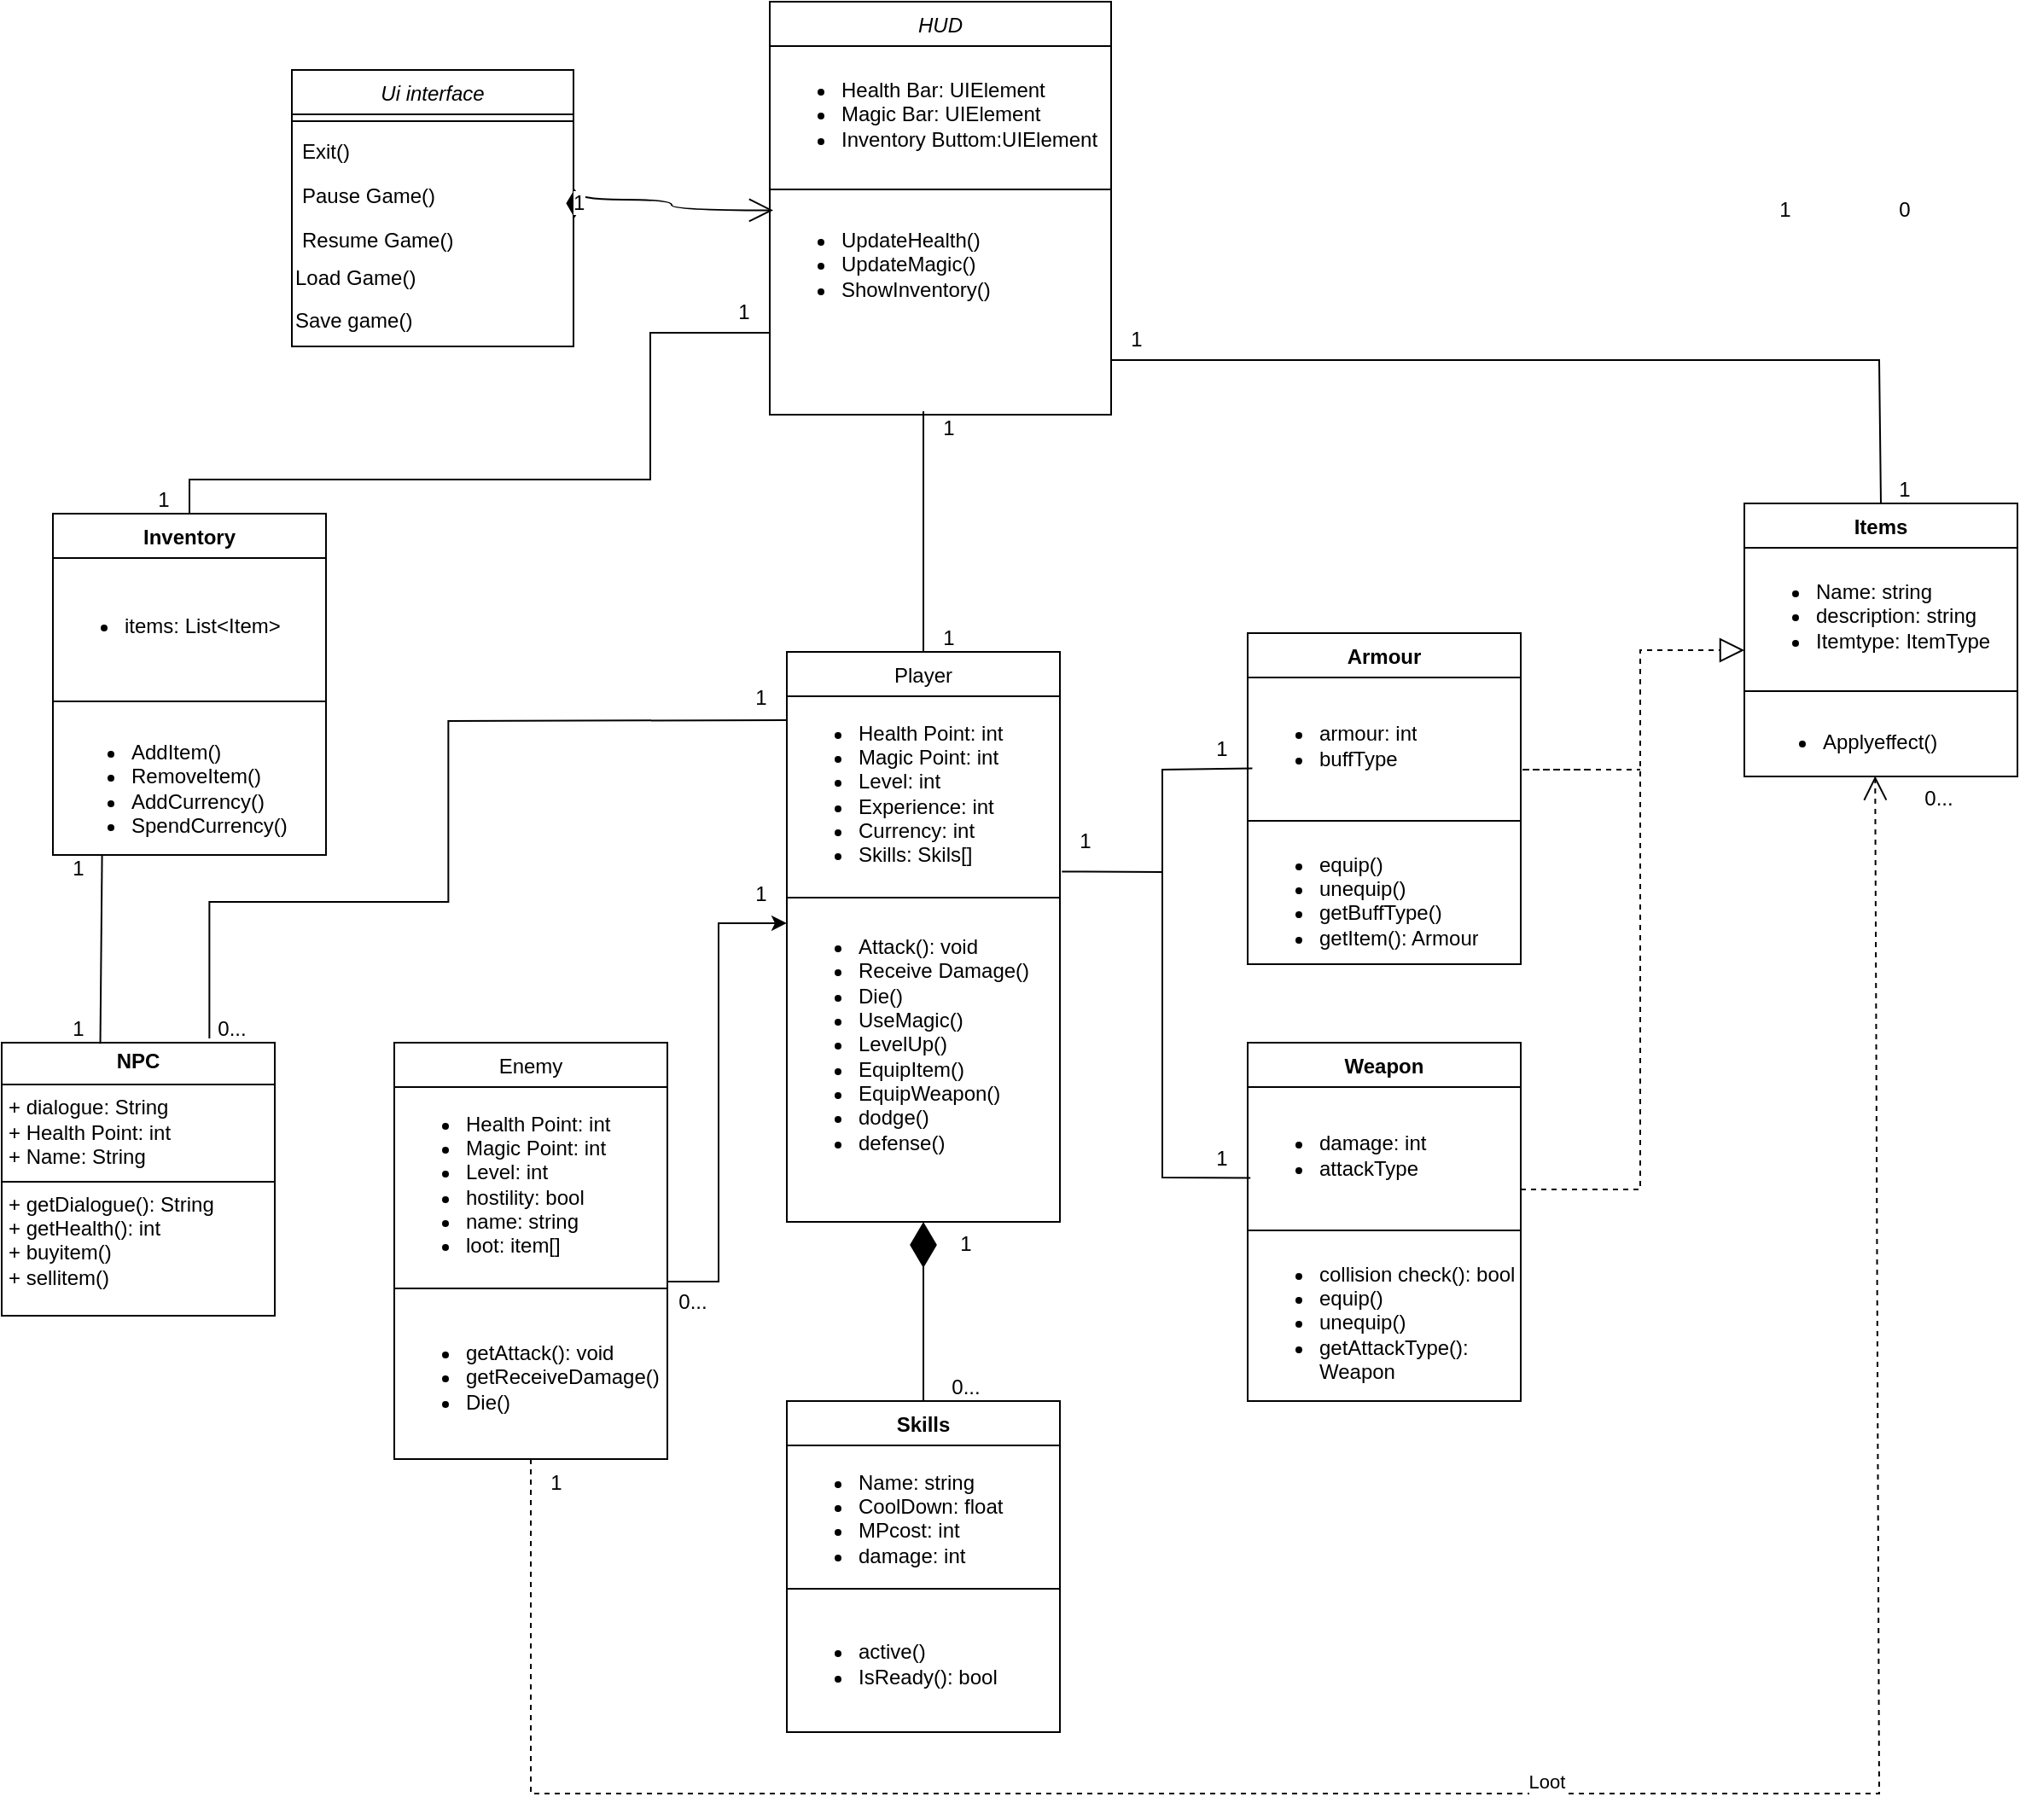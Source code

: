 <mxfile version="24.7.7">
  <diagram id="C5RBs43oDa-KdzZeNtuy" name="Page-1">
    <mxGraphModel dx="1488" dy="941" grid="1" gridSize="10" guides="1" tooltips="1" connect="1" arrows="1" fold="1" page="1" pageScale="1" pageWidth="827" pageHeight="1169" math="0" shadow="0">
      <root>
        <mxCell id="WIyWlLk6GJQsqaUBKTNV-0" />
        <mxCell id="WIyWlLk6GJQsqaUBKTNV-1" parent="WIyWlLk6GJQsqaUBKTNV-0" />
        <mxCell id="zkfFHV4jXpPFQw0GAbJ--0" value="Ui interface" style="swimlane;fontStyle=2;align=center;verticalAlign=top;childLayout=stackLayout;horizontal=1;startSize=26;horizontalStack=0;resizeParent=1;resizeLast=0;collapsible=1;marginBottom=0;rounded=0;shadow=0;strokeWidth=1;" parent="WIyWlLk6GJQsqaUBKTNV-1" vertex="1">
          <mxGeometry x="230" y="110" width="165" height="162" as="geometry">
            <mxRectangle x="230" y="140" width="160" height="26" as="alternateBounds" />
          </mxGeometry>
        </mxCell>
        <mxCell id="zkfFHV4jXpPFQw0GAbJ--4" value="" style="line;html=1;strokeWidth=1;align=left;verticalAlign=middle;spacingTop=-1;spacingLeft=3;spacingRight=3;rotatable=0;labelPosition=right;points=[];portConstraint=eastwest;" parent="zkfFHV4jXpPFQw0GAbJ--0" vertex="1">
          <mxGeometry y="26" width="165" height="8" as="geometry" />
        </mxCell>
        <mxCell id="zkfFHV4jXpPFQw0GAbJ--5" value="Exit()" style="text;align=left;verticalAlign=top;spacingLeft=4;spacingRight=4;overflow=hidden;rotatable=0;points=[[0,0.5],[1,0.5]];portConstraint=eastwest;" parent="zkfFHV4jXpPFQw0GAbJ--0" vertex="1">
          <mxGeometry y="34" width="165" height="26" as="geometry" />
        </mxCell>
        <mxCell id="zkfFHV4jXpPFQw0GAbJ--2" value="Pause Game()" style="text;align=left;verticalAlign=top;spacingLeft=4;spacingRight=4;overflow=hidden;rotatable=0;points=[[0,0.5],[1,0.5]];portConstraint=eastwest;rounded=0;shadow=0;html=0;" parent="zkfFHV4jXpPFQw0GAbJ--0" vertex="1">
          <mxGeometry y="60" width="165" height="26" as="geometry" />
        </mxCell>
        <mxCell id="zkfFHV4jXpPFQw0GAbJ--3" value="Resume Game()" style="text;align=left;verticalAlign=top;spacingLeft=4;spacingRight=4;overflow=hidden;rotatable=0;points=[[0,0.5],[1,0.5]];portConstraint=eastwest;rounded=0;shadow=0;html=0;" parent="zkfFHV4jXpPFQw0GAbJ--0" vertex="1">
          <mxGeometry y="86" width="165" height="26" as="geometry" />
        </mxCell>
        <UserObject label="Load Game()" placeholders="1" name="Variable" id="SIWMxVeSozMk9zqkIAL3-12">
          <mxCell style="text;html=1;strokeColor=none;fillColor=none;align=left;verticalAlign=middle;whiteSpace=wrap;overflow=hidden;" parent="zkfFHV4jXpPFQw0GAbJ--0" vertex="1">
            <mxGeometry y="112" width="165" height="20" as="geometry" />
          </mxCell>
        </UserObject>
        <mxCell id="Y8HX50lOdKo4PexZbSxk-19" value="Save game()" style="text;html=1;align=left;verticalAlign=middle;resizable=0;points=[];autosize=1;strokeColor=none;fillColor=none;" parent="zkfFHV4jXpPFQw0GAbJ--0" vertex="1">
          <mxGeometry y="132" width="165" height="30" as="geometry" />
        </mxCell>
        <mxCell id="zkfFHV4jXpPFQw0GAbJ--17" value="Player" style="swimlane;fontStyle=0;align=center;verticalAlign=top;childLayout=stackLayout;horizontal=1;startSize=26;horizontalStack=0;resizeParent=1;resizeLast=0;collapsible=1;marginBottom=0;rounded=0;shadow=0;strokeWidth=1;" parent="WIyWlLk6GJQsqaUBKTNV-1" vertex="1">
          <mxGeometry x="520" y="451" width="160" height="334" as="geometry">
            <mxRectangle x="550" y="140" width="160" height="26" as="alternateBounds" />
          </mxGeometry>
        </mxCell>
        <mxCell id="SIWMxVeSozMk9zqkIAL3-1" value="&lt;ul&gt;&lt;li&gt;Health Point: int&lt;/li&gt;&lt;li&gt;Magic Point: int&lt;/li&gt;&lt;li&gt;Level: int&lt;/li&gt;&lt;li&gt;Experience: int&lt;/li&gt;&lt;li&gt;Currency: int&lt;/li&gt;&lt;li&gt;Skills: Skils[]&lt;/li&gt;&lt;/ul&gt;" style="text;strokeColor=none;fillColor=none;html=1;whiteSpace=wrap;verticalAlign=middle;overflow=hidden;" parent="zkfFHV4jXpPFQw0GAbJ--17" vertex="1">
          <mxGeometry y="26" width="160" height="114" as="geometry" />
        </mxCell>
        <mxCell id="zkfFHV4jXpPFQw0GAbJ--23" value="" style="line;html=1;strokeWidth=1;align=left;verticalAlign=middle;spacingTop=-1;spacingLeft=3;spacingRight=3;rotatable=0;labelPosition=right;points=[];portConstraint=eastwest;" parent="zkfFHV4jXpPFQw0GAbJ--17" vertex="1">
          <mxGeometry y="140" width="160" height="8" as="geometry" />
        </mxCell>
        <mxCell id="SIWMxVeSozMk9zqkIAL3-2" value="&lt;ul&gt;&lt;li&gt;Attack(): void&lt;/li&gt;&lt;li&gt;Receive Damage()&lt;/li&gt;&lt;li&gt;Die()&lt;/li&gt;&lt;li&gt;UseMagic()&lt;/li&gt;&lt;li&gt;LevelUp()&lt;/li&gt;&lt;li&gt;EquipItem()&lt;/li&gt;&lt;li&gt;EquipWeapon()&lt;/li&gt;&lt;li&gt;dodge()&lt;/li&gt;&lt;li&gt;defense()&lt;/li&gt;&lt;/ul&gt;" style="text;strokeColor=none;fillColor=none;html=1;whiteSpace=wrap;verticalAlign=middle;overflow=hidden;" parent="zkfFHV4jXpPFQw0GAbJ--17" vertex="1">
          <mxGeometry y="148" width="160" height="164" as="geometry" />
        </mxCell>
        <mxCell id="Y8HX50lOdKo4PexZbSxk-1" value="Enemy&#xa;" style="swimlane;fontStyle=0;align=center;verticalAlign=top;childLayout=stackLayout;horizontal=1;startSize=26;horizontalStack=0;resizeParent=1;resizeLast=0;collapsible=1;marginBottom=0;rounded=0;shadow=0;strokeWidth=1;" parent="WIyWlLk6GJQsqaUBKTNV-1" vertex="1">
          <mxGeometry x="290" y="680" width="160" height="244" as="geometry">
            <mxRectangle x="550" y="140" width="160" height="26" as="alternateBounds" />
          </mxGeometry>
        </mxCell>
        <mxCell id="SIWMxVeSozMk9zqkIAL3-15" value="&lt;ul&gt;&lt;li&gt;Health Point: int&lt;/li&gt;&lt;li&gt;Magic Point: int&lt;/li&gt;&lt;li&gt;Level: int&lt;/li&gt;&lt;li&gt;hostility: bool&lt;/li&gt;&lt;li&gt;name: string&lt;/li&gt;&lt;li&gt;loot: item[]&lt;/li&gt;&lt;/ul&gt;" style="text;strokeColor=none;fillColor=none;html=1;whiteSpace=wrap;verticalAlign=middle;overflow=hidden;" parent="Y8HX50lOdKo4PexZbSxk-1" vertex="1">
          <mxGeometry y="26" width="160" height="114" as="geometry" />
        </mxCell>
        <mxCell id="Y8HX50lOdKo4PexZbSxk-6" value="" style="line;html=1;strokeWidth=1;align=left;verticalAlign=middle;spacingTop=-1;spacingLeft=3;spacingRight=3;rotatable=0;labelPosition=right;points=[];portConstraint=eastwest;" parent="Y8HX50lOdKo4PexZbSxk-1" vertex="1">
          <mxGeometry y="140" width="160" height="8" as="geometry" />
        </mxCell>
        <mxCell id="SIWMxVeSozMk9zqkIAL3-17" value="&lt;ul&gt;&lt;li&gt;getAttack(): void&lt;/li&gt;&lt;li&gt;getReceiveDamage()&lt;/li&gt;&lt;li&gt;Die()&lt;/li&gt;&lt;/ul&gt;" style="text;strokeColor=none;fillColor=none;html=1;whiteSpace=wrap;verticalAlign=middle;overflow=hidden;" parent="Y8HX50lOdKo4PexZbSxk-1" vertex="1">
          <mxGeometry y="148" width="160" height="96" as="geometry" />
        </mxCell>
        <mxCell id="Y8HX50lOdKo4PexZbSxk-23" value="Items" style="swimlane;fontStyle=1;align=center;verticalAlign=top;childLayout=stackLayout;horizontal=1;startSize=26;horizontalStack=0;resizeParent=1;resizeParentMax=0;resizeLast=0;collapsible=1;marginBottom=0;whiteSpace=wrap;html=1;" parent="WIyWlLk6GJQsqaUBKTNV-1" vertex="1">
          <mxGeometry x="1081" y="364" width="160" height="160" as="geometry" />
        </mxCell>
        <mxCell id="SIWMxVeSozMk9zqkIAL3-20" value="&lt;ul&gt;&lt;li&gt;Name: string&lt;/li&gt;&lt;li&gt;description: string&lt;/li&gt;&lt;li&gt;Itemtype: ItemType&lt;/li&gt;&lt;/ul&gt;" style="text;strokeColor=none;fillColor=none;html=1;whiteSpace=wrap;verticalAlign=middle;overflow=hidden;" parent="Y8HX50lOdKo4PexZbSxk-23" vertex="1">
          <mxGeometry y="26" width="160" height="80" as="geometry" />
        </mxCell>
        <mxCell id="Y8HX50lOdKo4PexZbSxk-25" value="" style="line;strokeWidth=1;fillColor=none;align=left;verticalAlign=middle;spacingTop=-1;spacingLeft=3;spacingRight=3;rotatable=0;labelPosition=right;points=[];portConstraint=eastwest;strokeColor=inherit;" parent="Y8HX50lOdKo4PexZbSxk-23" vertex="1">
          <mxGeometry y="106" width="160" height="8" as="geometry" />
        </mxCell>
        <mxCell id="Y8HX50lOdKo4PexZbSxk-26" value="&lt;ul&gt;&lt;li&gt;Applyeffect()&lt;/li&gt;&lt;/ul&gt;" style="text;strokeColor=none;fillColor=none;align=left;verticalAlign=top;spacingLeft=4;spacingRight=4;overflow=hidden;rotatable=0;points=[[0,0.5],[1,0.5]];portConstraint=eastwest;whiteSpace=wrap;html=1;" parent="Y8HX50lOdKo4PexZbSxk-23" vertex="1">
          <mxGeometry y="114" width="160" height="46" as="geometry" />
        </mxCell>
        <mxCell id="Y8HX50lOdKo4PexZbSxk-27" value="Skills" style="swimlane;fontStyle=1;align=center;verticalAlign=top;childLayout=stackLayout;horizontal=1;startSize=26;horizontalStack=0;resizeParent=1;resizeParentMax=0;resizeLast=0;collapsible=1;marginBottom=0;whiteSpace=wrap;html=1;" parent="WIyWlLk6GJQsqaUBKTNV-1" vertex="1">
          <mxGeometry x="520" y="890" width="160" height="194" as="geometry" />
        </mxCell>
        <mxCell id="SIWMxVeSozMk9zqkIAL3-18" value="&lt;ul&gt;&lt;li&gt;Name: string&lt;/li&gt;&lt;li&gt;CoolDown: float&lt;/li&gt;&lt;li&gt;MPcost: int&lt;/li&gt;&lt;li&gt;damage: int&lt;/li&gt;&lt;/ul&gt;" style="text;strokeColor=none;fillColor=none;html=1;whiteSpace=wrap;verticalAlign=middle;overflow=hidden;" parent="Y8HX50lOdKo4PexZbSxk-27" vertex="1">
          <mxGeometry y="26" width="160" height="80" as="geometry" />
        </mxCell>
        <mxCell id="Y8HX50lOdKo4PexZbSxk-29" value="" style="line;strokeWidth=1;fillColor=none;align=left;verticalAlign=middle;spacingTop=-1;spacingLeft=3;spacingRight=3;rotatable=0;labelPosition=right;points=[];portConstraint=eastwest;strokeColor=inherit;" parent="Y8HX50lOdKo4PexZbSxk-27" vertex="1">
          <mxGeometry y="106" width="160" height="8" as="geometry" />
        </mxCell>
        <mxCell id="SIWMxVeSozMk9zqkIAL3-19" value="&lt;ul&gt;&lt;li&gt;active()&lt;/li&gt;&lt;li&gt;IsReady(): bool&lt;/li&gt;&lt;/ul&gt;" style="text;strokeColor=none;fillColor=none;html=1;whiteSpace=wrap;verticalAlign=middle;overflow=hidden;" parent="Y8HX50lOdKo4PexZbSxk-27" vertex="1">
          <mxGeometry y="114" width="160" height="80" as="geometry" />
        </mxCell>
        <mxCell id="Y8HX50lOdKo4PexZbSxk-31" value="Weapon" style="swimlane;fontStyle=1;align=center;verticalAlign=top;childLayout=stackLayout;horizontal=1;startSize=26;horizontalStack=0;resizeParent=1;resizeParentMax=0;resizeLast=0;collapsible=1;marginBottom=0;whiteSpace=wrap;html=1;" parent="WIyWlLk6GJQsqaUBKTNV-1" vertex="1">
          <mxGeometry x="790" y="680" width="160" height="210" as="geometry" />
        </mxCell>
        <mxCell id="SIWMxVeSozMk9zqkIAL3-22" value="&lt;ul&gt;&lt;li&gt;damage: int&lt;/li&gt;&lt;li&gt;attackType&lt;/li&gt;&lt;/ul&gt;" style="text;strokeColor=none;fillColor=none;html=1;whiteSpace=wrap;verticalAlign=middle;overflow=hidden;" parent="Y8HX50lOdKo4PexZbSxk-31" vertex="1">
          <mxGeometry y="26" width="160" height="80" as="geometry" />
        </mxCell>
        <mxCell id="Y8HX50lOdKo4PexZbSxk-33" value="" style="line;strokeWidth=1;fillColor=none;align=left;verticalAlign=middle;spacingTop=-1;spacingLeft=3;spacingRight=3;rotatable=0;labelPosition=right;points=[];portConstraint=eastwest;strokeColor=inherit;" parent="Y8HX50lOdKo4PexZbSxk-31" vertex="1">
          <mxGeometry y="106" width="160" height="8" as="geometry" />
        </mxCell>
        <mxCell id="SIWMxVeSozMk9zqkIAL3-23" value="&lt;ul&gt;&lt;li&gt;collision check(): bool&lt;/li&gt;&lt;li&gt;equip()&lt;/li&gt;&lt;li&gt;unequip()&lt;/li&gt;&lt;li&gt;getAttackType(): Weapon&lt;/li&gt;&lt;/ul&gt;" style="text;strokeColor=none;fillColor=none;html=1;whiteSpace=wrap;verticalAlign=middle;overflow=hidden;" parent="Y8HX50lOdKo4PexZbSxk-31" vertex="1">
          <mxGeometry y="114" width="160" height="96" as="geometry" />
        </mxCell>
        <mxCell id="SIWMxVeSozMk9zqkIAL3-32" value="Armour" style="swimlane;fontStyle=1;align=center;verticalAlign=top;childLayout=stackLayout;horizontal=1;startSize=26;horizontalStack=0;resizeParent=1;resizeParentMax=0;resizeLast=0;collapsible=1;marginBottom=0;whiteSpace=wrap;html=1;" parent="WIyWlLk6GJQsqaUBKTNV-1" vertex="1">
          <mxGeometry x="790" y="440" width="160" height="194" as="geometry" />
        </mxCell>
        <mxCell id="SIWMxVeSozMk9zqkIAL3-33" value="&lt;ul&gt;&lt;li&gt;armour: int&lt;/li&gt;&lt;li&gt;buffType&lt;/li&gt;&lt;/ul&gt;" style="text;strokeColor=none;fillColor=none;html=1;whiteSpace=wrap;verticalAlign=middle;overflow=hidden;" parent="SIWMxVeSozMk9zqkIAL3-32" vertex="1">
          <mxGeometry y="26" width="160" height="80" as="geometry" />
        </mxCell>
        <mxCell id="SIWMxVeSozMk9zqkIAL3-34" value="" style="line;strokeWidth=1;fillColor=none;align=left;verticalAlign=middle;spacingTop=-1;spacingLeft=3;spacingRight=3;rotatable=0;labelPosition=right;points=[];portConstraint=eastwest;strokeColor=inherit;" parent="SIWMxVeSozMk9zqkIAL3-32" vertex="1">
          <mxGeometry y="106" width="160" height="8" as="geometry" />
        </mxCell>
        <mxCell id="SIWMxVeSozMk9zqkIAL3-35" value="&lt;ul&gt;&lt;li&gt;equip()&lt;/li&gt;&lt;li&gt;unequip()&lt;/li&gt;&lt;li&gt;getBuffType()&lt;/li&gt;&lt;li&gt;getItem(): Armour&lt;/li&gt;&lt;/ul&gt;" style="text;strokeColor=none;fillColor=none;html=1;whiteSpace=wrap;verticalAlign=middle;overflow=hidden;" parent="SIWMxVeSozMk9zqkIAL3-32" vertex="1">
          <mxGeometry y="114" width="160" height="80" as="geometry" />
        </mxCell>
        <mxCell id="SIWMxVeSozMk9zqkIAL3-44" value="Inventory" style="swimlane;fontStyle=1;align=center;verticalAlign=top;childLayout=stackLayout;horizontal=1;startSize=26;horizontalStack=0;resizeParent=1;resizeParentMax=0;resizeLast=0;collapsible=1;marginBottom=0;whiteSpace=wrap;html=1;" parent="WIyWlLk6GJQsqaUBKTNV-1" vertex="1">
          <mxGeometry x="90" y="370" width="160" height="200" as="geometry" />
        </mxCell>
        <mxCell id="SIWMxVeSozMk9zqkIAL3-45" value="&lt;ul&gt;&lt;li&gt;items: List&amp;lt;Item&amp;gt;&lt;/li&gt;&lt;/ul&gt;" style="text;strokeColor=none;fillColor=none;html=1;whiteSpace=wrap;verticalAlign=middle;overflow=hidden;" parent="SIWMxVeSozMk9zqkIAL3-44" vertex="1">
          <mxGeometry y="26" width="160" height="80" as="geometry" />
        </mxCell>
        <mxCell id="SIWMxVeSozMk9zqkIAL3-46" value="" style="line;strokeWidth=1;fillColor=none;align=left;verticalAlign=middle;spacingTop=-1;spacingLeft=3;spacingRight=3;rotatable=0;labelPosition=right;points=[];portConstraint=eastwest;strokeColor=inherit;" parent="SIWMxVeSozMk9zqkIAL3-44" vertex="1">
          <mxGeometry y="106" width="160" height="8" as="geometry" />
        </mxCell>
        <mxCell id="SIWMxVeSozMk9zqkIAL3-47" value="&lt;ul&gt;&lt;li&gt;AddItem()&lt;/li&gt;&lt;li&gt;RemoveItem()&lt;/li&gt;&lt;li&gt;AddCurrency()&lt;/li&gt;&lt;li&gt;SpendCurrency()&lt;/li&gt;&lt;/ul&gt;" style="text;strokeColor=none;fillColor=none;align=left;verticalAlign=top;spacingLeft=4;spacingRight=4;overflow=hidden;rotatable=0;points=[[0,0.5],[1,0.5]];portConstraint=eastwest;whiteSpace=wrap;html=1;" parent="SIWMxVeSozMk9zqkIAL3-44" vertex="1">
          <mxGeometry y="114" width="160" height="86" as="geometry" />
        </mxCell>
        <mxCell id="SIWMxVeSozMk9zqkIAL3-48" value="HUD" style="swimlane;fontStyle=2;align=center;verticalAlign=top;childLayout=stackLayout;horizontal=1;startSize=26;horizontalStack=0;resizeParent=1;resizeLast=0;collapsible=1;marginBottom=0;rounded=0;shadow=0;strokeWidth=1;" parent="WIyWlLk6GJQsqaUBKTNV-1" vertex="1">
          <mxGeometry x="510" y="70" width="200" height="242" as="geometry">
            <mxRectangle x="230" y="140" width="160" height="26" as="alternateBounds" />
          </mxGeometry>
        </mxCell>
        <mxCell id="SIWMxVeSozMk9zqkIAL3-55" value="&lt;ul&gt;&lt;li&gt;&lt;span style=&quot;background-color: initial;&quot;&gt;Health Bar: UIElement&lt;/span&gt;&lt;/li&gt;&lt;li&gt;Magic Bar: UIElement&lt;/li&gt;&lt;li&gt;Inventory Buttom:UIElement&lt;/li&gt;&lt;/ul&gt;" style="text;strokeColor=none;fillColor=none;html=1;whiteSpace=wrap;verticalAlign=middle;overflow=hidden;" parent="SIWMxVeSozMk9zqkIAL3-48" vertex="1">
          <mxGeometry y="26" width="200" height="80" as="geometry" />
        </mxCell>
        <mxCell id="SIWMxVeSozMk9zqkIAL3-49" value="" style="line;html=1;strokeWidth=1;align=left;verticalAlign=middle;spacingTop=-1;spacingLeft=3;spacingRight=3;rotatable=0;labelPosition=right;points=[];portConstraint=eastwest;" parent="SIWMxVeSozMk9zqkIAL3-48" vertex="1">
          <mxGeometry y="106" width="200" height="8" as="geometry" />
        </mxCell>
        <mxCell id="SIWMxVeSozMk9zqkIAL3-56" value="&lt;ul&gt;&lt;li&gt;UpdateHealth()&lt;/li&gt;&lt;li&gt;UpdateMagic()&lt;/li&gt;&lt;li&gt;ShowInventory()&lt;/li&gt;&lt;/ul&gt;" style="text;strokeColor=none;fillColor=none;html=1;whiteSpace=wrap;verticalAlign=middle;overflow=hidden;" parent="SIWMxVeSozMk9zqkIAL3-48" vertex="1">
          <mxGeometry y="114" width="200" height="80" as="geometry" />
        </mxCell>
        <mxCell id="qiCvtsEVEO0x6pYx18os-10" value="1" style="endArrow=open;html=1;endSize=12;startArrow=diamondThin;startSize=14;startFill=1;edgeStyle=orthogonalEdgeStyle;align=left;verticalAlign=bottom;rounded=0;fontSize=12;curved=1;exitX=1.004;exitY=0.026;exitDx=0;exitDy=0;exitPerimeter=0;entryX=0.01;entryY=0.103;entryDx=0;entryDy=0;entryPerimeter=0;" parent="WIyWlLk6GJQsqaUBKTNV-1" source="zkfFHV4jXpPFQw0GAbJ--3" target="SIWMxVeSozMk9zqkIAL3-56" edge="1">
          <mxGeometry x="-1" y="3" relative="1" as="geometry">
            <mxPoint x="480" y="250" as="sourcePoint" />
            <mxPoint x="640" y="250" as="targetPoint" />
          </mxGeometry>
        </mxCell>
        <mxCell id="7uLDBK0nbjRuoTniAi1l-0" value="&lt;p style=&quot;margin:0px;margin-top:4px;text-align:center;&quot;&gt;&lt;b&gt;NPC&lt;/b&gt;&lt;/p&gt;&lt;hr size=&quot;1&quot; style=&quot;border-style:solid;&quot;&gt;&lt;p style=&quot;margin:0px;margin-left:4px;&quot;&gt;+ dialogue: String&lt;/p&gt;&lt;p style=&quot;margin:0px;margin-left:4px;&quot;&gt;+ Health Point: int&lt;/p&gt;&lt;p style=&quot;margin:0px;margin-left:4px;&quot;&gt;+ Name: String&lt;/p&gt;&lt;hr size=&quot;1&quot; style=&quot;border-style:solid;&quot;&gt;&lt;p style=&quot;margin:0px;margin-left:4px;&quot;&gt;+ getDialogue(): String&lt;/p&gt;&lt;p style=&quot;margin:0px;margin-left:4px;&quot;&gt;+ getHealth(): int&lt;/p&gt;&lt;p style=&quot;margin:0px;margin-left:4px;&quot;&gt;+ buyitem()&lt;/p&gt;&lt;p style=&quot;margin:0px;margin-left:4px;&quot;&gt;+ sellitem()&lt;/p&gt;" style="verticalAlign=top;align=left;overflow=fill;html=1;whiteSpace=wrap;" parent="WIyWlLk6GJQsqaUBKTNV-1" vertex="1">
          <mxGeometry x="60" y="680" width="160" height="160" as="geometry" />
        </mxCell>
        <mxCell id="7uLDBK0nbjRuoTniAi1l-8" value="" style="endArrow=none;html=1;rounded=0;entryX=0.01;entryY=0.666;entryDx=0;entryDy=0;entryPerimeter=0;exitX=0.017;exitY=0.666;exitDx=0;exitDy=0;exitPerimeter=0;" parent="WIyWlLk6GJQsqaUBKTNV-1" source="SIWMxVeSozMk9zqkIAL3-33" target="SIWMxVeSozMk9zqkIAL3-22" edge="1">
          <mxGeometry width="50" height="50" relative="1" as="geometry">
            <mxPoint x="720" y="520" as="sourcePoint" />
            <mxPoint x="750" y="750" as="targetPoint" />
            <Array as="points">
              <mxPoint x="740" y="520" />
              <mxPoint x="740" y="630" />
              <mxPoint x="740" y="759" />
            </Array>
          </mxGeometry>
        </mxCell>
        <mxCell id="7uLDBK0nbjRuoTniAi1l-10" value="" style="endArrow=none;html=1;rounded=0;exitX=1.007;exitY=0.901;exitDx=0;exitDy=0;exitPerimeter=0;" parent="WIyWlLk6GJQsqaUBKTNV-1" source="SIWMxVeSozMk9zqkIAL3-1" edge="1">
          <mxGeometry width="50" height="50" relative="1" as="geometry">
            <mxPoint x="700" y="710" as="sourcePoint" />
            <mxPoint x="740" y="580" as="targetPoint" />
          </mxGeometry>
        </mxCell>
        <mxCell id="7uLDBK0nbjRuoTniAi1l-11" value="1" style="text;html=1;align=center;verticalAlign=middle;whiteSpace=wrap;rounded=0;" parent="WIyWlLk6GJQsqaUBKTNV-1" vertex="1">
          <mxGeometry x="1090" y="184" width="30" height="16" as="geometry" />
        </mxCell>
        <mxCell id="7uLDBK0nbjRuoTniAi1l-12" value="0" style="text;html=1;align=center;verticalAlign=middle;whiteSpace=wrap;rounded=0;" parent="WIyWlLk6GJQsqaUBKTNV-1" vertex="1">
          <mxGeometry x="1160" y="184" width="30" height="16" as="geometry" />
        </mxCell>
        <mxCell id="7uLDBK0nbjRuoTniAi1l-13" value="1" style="text;html=1;align=center;verticalAlign=middle;whiteSpace=wrap;rounded=0;" parent="WIyWlLk6GJQsqaUBKTNV-1" vertex="1">
          <mxGeometry x="760" y="500" width="30" height="16" as="geometry" />
        </mxCell>
        <mxCell id="7uLDBK0nbjRuoTniAi1l-14" value="1" style="text;html=1;align=center;verticalAlign=middle;whiteSpace=wrap;rounded=0;" parent="WIyWlLk6GJQsqaUBKTNV-1" vertex="1">
          <mxGeometry x="680" y="554" width="30" height="16" as="geometry" />
        </mxCell>
        <mxCell id="7uLDBK0nbjRuoTniAi1l-15" value="1" style="text;html=1;align=center;verticalAlign=middle;whiteSpace=wrap;rounded=0;" parent="WIyWlLk6GJQsqaUBKTNV-1" vertex="1">
          <mxGeometry x="760" y="740" width="30" height="16" as="geometry" />
        </mxCell>
        <mxCell id="7uLDBK0nbjRuoTniAi1l-17" value="" style="endArrow=none;dashed=1;html=1;rounded=0;exitX=1;exitY=0.75;exitDx=0;exitDy=0;" parent="WIyWlLk6GJQsqaUBKTNV-1" source="SIWMxVeSozMk9zqkIAL3-22" edge="1">
          <mxGeometry width="50" height="50" relative="1" as="geometry">
            <mxPoint x="990" y="630" as="sourcePoint" />
            <mxPoint x="1040" y="450" as="targetPoint" />
            <Array as="points">
              <mxPoint x="1020" y="766" />
              <mxPoint x="1020" y="520" />
              <mxPoint x="1020" y="450" />
            </Array>
          </mxGeometry>
        </mxCell>
        <mxCell id="7uLDBK0nbjRuoTniAi1l-18" value="" style="endArrow=none;dashed=1;html=1;rounded=0;" parent="WIyWlLk6GJQsqaUBKTNV-1" edge="1">
          <mxGeometry width="50" height="50" relative="1" as="geometry">
            <mxPoint x="990" y="520" as="sourcePoint" />
            <mxPoint x="1020" y="520" as="targetPoint" />
            <Array as="points">
              <mxPoint x="950" y="520" />
            </Array>
          </mxGeometry>
        </mxCell>
        <mxCell id="7uLDBK0nbjRuoTniAi1l-19" value="" style="endArrow=block;dashed=1;endFill=0;endSize=12;html=1;rounded=0;" parent="WIyWlLk6GJQsqaUBKTNV-1" edge="1">
          <mxGeometry width="160" relative="1" as="geometry">
            <mxPoint x="1030" y="450" as="sourcePoint" />
            <mxPoint x="1081" y="450" as="targetPoint" />
            <Array as="points">
              <mxPoint x="1061" y="450" />
            </Array>
          </mxGeometry>
        </mxCell>
        <mxCell id="7uLDBK0nbjRuoTniAi1l-20" value="" style="endArrow=diamondThin;endFill=1;endSize=24;html=1;rounded=0;entryX=0.5;entryY=1;entryDx=0;entryDy=0;exitX=0.5;exitY=0;exitDx=0;exitDy=0;" parent="WIyWlLk6GJQsqaUBKTNV-1" source="Y8HX50lOdKo4PexZbSxk-27" target="zkfFHV4jXpPFQw0GAbJ--17" edge="1">
          <mxGeometry width="160" relative="1" as="geometry">
            <mxPoint x="560" y="880" as="sourcePoint" />
            <mxPoint x="720" y="880" as="targetPoint" />
          </mxGeometry>
        </mxCell>
        <mxCell id="7uLDBK0nbjRuoTniAi1l-21" value="1" style="text;html=1;align=center;verticalAlign=middle;whiteSpace=wrap;rounded=0;" parent="WIyWlLk6GJQsqaUBKTNV-1" vertex="1">
          <mxGeometry x="610" y="790" width="30" height="16" as="geometry" />
        </mxCell>
        <mxCell id="7uLDBK0nbjRuoTniAi1l-22" value="0..." style="text;html=1;align=center;verticalAlign=middle;whiteSpace=wrap;rounded=0;" parent="WIyWlLk6GJQsqaUBKTNV-1" vertex="1">
          <mxGeometry x="610" y="874" width="30" height="16" as="geometry" />
        </mxCell>
        <mxCell id="7uLDBK0nbjRuoTniAi1l-28" value="" style="endArrow=none;html=1;rounded=0;exitX=0.5;exitY=0;exitDx=0;exitDy=0;" parent="WIyWlLk6GJQsqaUBKTNV-1" edge="1">
          <mxGeometry width="50" height="50" relative="1" as="geometry">
            <mxPoint x="181.68" y="677.47" as="sourcePoint" />
            <mxPoint x="520" y="491" as="targetPoint" />
            <Array as="points">
              <mxPoint x="181.68" y="597.47" />
              <mxPoint x="321.68" y="597.47" />
              <mxPoint x="321.68" y="491.47" />
            </Array>
          </mxGeometry>
        </mxCell>
        <mxCell id="7uLDBK0nbjRuoTniAi1l-31" value="Loot&lt;div&gt;&lt;br&gt;&lt;/div&gt;" style="endArrow=open;endSize=12;dashed=1;html=1;rounded=0;exitX=0.5;exitY=1;exitDx=0;exitDy=0;entryX=0.479;entryY=0.994;entryDx=0;entryDy=0;entryPerimeter=0;" parent="WIyWlLk6GJQsqaUBKTNV-1" source="SIWMxVeSozMk9zqkIAL3-17" target="Y8HX50lOdKo4PexZbSxk-26" edge="1">
          <mxGeometry width="160" relative="1" as="geometry">
            <mxPoint x="550" y="1120" as="sourcePoint" />
            <mxPoint x="710" y="1120" as="targetPoint" />
            <Array as="points">
              <mxPoint x="370" y="1120" />
              <mxPoint x="1160" y="1120" />
            </Array>
          </mxGeometry>
        </mxCell>
        <mxCell id="7uLDBK0nbjRuoTniAi1l-32" value="" style="endArrow=classic;html=1;rounded=0;entryX=0;entryY=0.067;entryDx=0;entryDy=0;entryPerimeter=0;exitX=1;exitY=1;exitDx=0;exitDy=0;" parent="WIyWlLk6GJQsqaUBKTNV-1" source="SIWMxVeSozMk9zqkIAL3-15" target="SIWMxVeSozMk9zqkIAL3-2" edge="1">
          <mxGeometry width="50" height="50" relative="1" as="geometry">
            <mxPoint x="440" y="680" as="sourcePoint" />
            <mxPoint x="490" y="630" as="targetPoint" />
            <Array as="points">
              <mxPoint x="480" y="820" />
              <mxPoint x="480" y="610" />
            </Array>
          </mxGeometry>
        </mxCell>
        <mxCell id="7uLDBK0nbjRuoTniAi1l-33" value="" style="endArrow=none;html=1;rounded=0;entryX=0.18;entryY=1.001;entryDx=0;entryDy=0;entryPerimeter=0;exitX=0.361;exitY=0.004;exitDx=0;exitDy=0;exitPerimeter=0;" parent="WIyWlLk6GJQsqaUBKTNV-1" source="7uLDBK0nbjRuoTniAi1l-0" target="SIWMxVeSozMk9zqkIAL3-47" edge="1">
          <mxGeometry width="50" height="50" relative="1" as="geometry">
            <mxPoint x="110" y="670" as="sourcePoint" />
            <mxPoint x="160" y="620" as="targetPoint" />
          </mxGeometry>
        </mxCell>
        <mxCell id="7uLDBK0nbjRuoTniAi1l-34" value="1" style="text;html=1;align=center;verticalAlign=middle;whiteSpace=wrap;rounded=0;" parent="WIyWlLk6GJQsqaUBKTNV-1" vertex="1">
          <mxGeometry x="490" y="470" width="30" height="16" as="geometry" />
        </mxCell>
        <mxCell id="7uLDBK0nbjRuoTniAi1l-35" value="0..." style="text;html=1;align=center;verticalAlign=middle;whiteSpace=wrap;rounded=0;" parent="WIyWlLk6GJQsqaUBKTNV-1" vertex="1">
          <mxGeometry x="180" y="664" width="30" height="16" as="geometry" />
        </mxCell>
        <mxCell id="7uLDBK0nbjRuoTniAi1l-36" value="0..." style="text;html=1;align=center;verticalAlign=middle;whiteSpace=wrap;rounded=0;" parent="WIyWlLk6GJQsqaUBKTNV-1" vertex="1">
          <mxGeometry x="450" y="824" width="30" height="16" as="geometry" />
        </mxCell>
        <mxCell id="7uLDBK0nbjRuoTniAi1l-37" value="1" style="text;html=1;align=center;verticalAlign=middle;whiteSpace=wrap;rounded=0;" parent="WIyWlLk6GJQsqaUBKTNV-1" vertex="1">
          <mxGeometry x="490" y="585" width="30" height="16" as="geometry" />
        </mxCell>
        <mxCell id="7uLDBK0nbjRuoTniAi1l-38" value="1" style="text;html=1;align=center;verticalAlign=middle;whiteSpace=wrap;rounded=0;" parent="WIyWlLk6GJQsqaUBKTNV-1" vertex="1">
          <mxGeometry x="90" y="664" width="30" height="16" as="geometry" />
        </mxCell>
        <mxCell id="7uLDBK0nbjRuoTniAi1l-39" value="1" style="text;html=1;align=center;verticalAlign=middle;whiteSpace=wrap;rounded=0;" parent="WIyWlLk6GJQsqaUBKTNV-1" vertex="1">
          <mxGeometry x="90" y="570" width="30" height="16" as="geometry" />
        </mxCell>
        <mxCell id="7uLDBK0nbjRuoTniAi1l-42" value="0..." style="text;html=1;align=center;verticalAlign=middle;whiteSpace=wrap;rounded=0;" parent="WIyWlLk6GJQsqaUBKTNV-1" vertex="1">
          <mxGeometry x="1180" y="529" width="30" height="16" as="geometry" />
        </mxCell>
        <mxCell id="7uLDBK0nbjRuoTniAi1l-43" value="1" style="text;html=1;align=center;verticalAlign=middle;whiteSpace=wrap;rounded=0;" parent="WIyWlLk6GJQsqaUBKTNV-1" vertex="1">
          <mxGeometry x="370" y="930" width="30" height="16" as="geometry" />
        </mxCell>
        <mxCell id="OPR8IOEruEJDaxsCxwQM-0" value="" style="endArrow=none;html=1;rounded=0;exitX=0.5;exitY=0;exitDx=0;exitDy=0;" edge="1" parent="WIyWlLk6GJQsqaUBKTNV-1" source="zkfFHV4jXpPFQw0GAbJ--17">
          <mxGeometry width="50" height="50" relative="1" as="geometry">
            <mxPoint x="580" y="410" as="sourcePoint" />
            <mxPoint x="600" y="310" as="targetPoint" />
          </mxGeometry>
        </mxCell>
        <mxCell id="OPR8IOEruEJDaxsCxwQM-1" value="" style="endArrow=none;html=1;rounded=0;entryX=0;entryY=1;entryDx=0;entryDy=0;exitX=0.5;exitY=0;exitDx=0;exitDy=0;" edge="1" parent="WIyWlLk6GJQsqaUBKTNV-1" source="SIWMxVeSozMk9zqkIAL3-44" target="SIWMxVeSozMk9zqkIAL3-56">
          <mxGeometry width="50" height="50" relative="1" as="geometry">
            <mxPoint x="170" y="350" as="sourcePoint" />
            <mxPoint x="430" y="380" as="targetPoint" />
            <Array as="points">
              <mxPoint x="170" y="350" />
              <mxPoint x="440" y="350" />
              <mxPoint x="440" y="264" />
            </Array>
          </mxGeometry>
        </mxCell>
        <mxCell id="OPR8IOEruEJDaxsCxwQM-2" value="" style="endArrow=none;html=1;rounded=0;entryX=0.5;entryY=0;entryDx=0;entryDy=0;" edge="1" parent="WIyWlLk6GJQsqaUBKTNV-1" target="Y8HX50lOdKo4PexZbSxk-23">
          <mxGeometry width="50" height="50" relative="1" as="geometry">
            <mxPoint x="710" y="280" as="sourcePoint" />
            <mxPoint x="840" y="280" as="targetPoint" />
            <Array as="points">
              <mxPoint x="1160" y="280" />
            </Array>
          </mxGeometry>
        </mxCell>
        <mxCell id="OPR8IOEruEJDaxsCxwQM-3" value="1" style="text;html=1;align=center;verticalAlign=middle;whiteSpace=wrap;rounded=0;" vertex="1" parent="WIyWlLk6GJQsqaUBKTNV-1">
          <mxGeometry x="1160" y="348" width="30" height="16" as="geometry" />
        </mxCell>
        <mxCell id="OPR8IOEruEJDaxsCxwQM-4" value="1" style="text;html=1;align=center;verticalAlign=middle;whiteSpace=wrap;rounded=0;" vertex="1" parent="WIyWlLk6GJQsqaUBKTNV-1">
          <mxGeometry x="710" y="260" width="30" height="16" as="geometry" />
        </mxCell>
        <mxCell id="OPR8IOEruEJDaxsCxwQM-5" value="1" style="text;html=1;align=center;verticalAlign=middle;whiteSpace=wrap;rounded=0;" vertex="1" parent="WIyWlLk6GJQsqaUBKTNV-1">
          <mxGeometry x="600" y="435" width="30" height="16" as="geometry" />
        </mxCell>
        <mxCell id="OPR8IOEruEJDaxsCxwQM-6" value="1" style="text;html=1;align=center;verticalAlign=middle;whiteSpace=wrap;rounded=0;" vertex="1" parent="WIyWlLk6GJQsqaUBKTNV-1">
          <mxGeometry x="600" y="312" width="30" height="16" as="geometry" />
        </mxCell>
        <mxCell id="OPR8IOEruEJDaxsCxwQM-7" value="1" style="text;html=1;align=center;verticalAlign=middle;whiteSpace=wrap;rounded=0;" vertex="1" parent="WIyWlLk6GJQsqaUBKTNV-1">
          <mxGeometry x="480" y="244" width="30" height="16" as="geometry" />
        </mxCell>
        <mxCell id="OPR8IOEruEJDaxsCxwQM-8" value="1" style="text;html=1;align=center;verticalAlign=middle;whiteSpace=wrap;rounded=0;" vertex="1" parent="WIyWlLk6GJQsqaUBKTNV-1">
          <mxGeometry x="140" y="354" width="30" height="16" as="geometry" />
        </mxCell>
      </root>
    </mxGraphModel>
  </diagram>
</mxfile>
